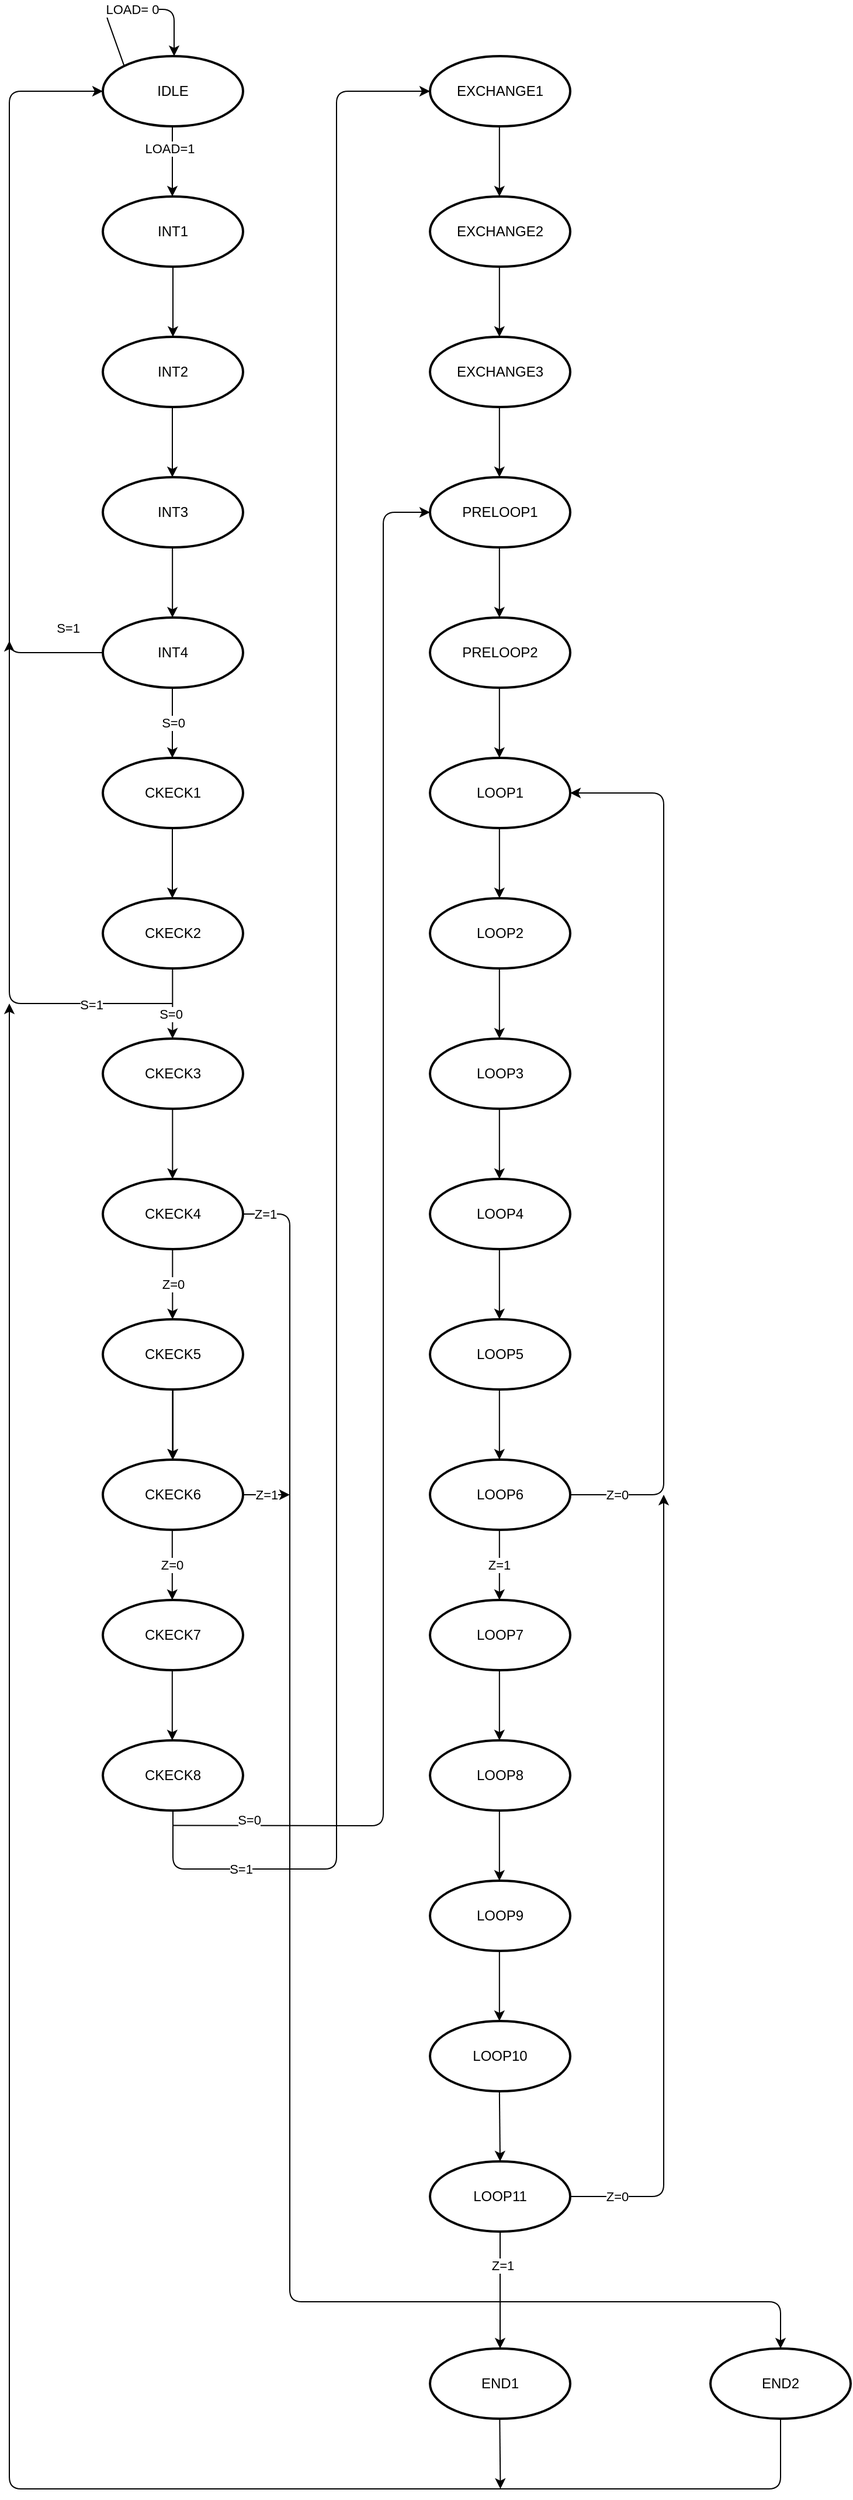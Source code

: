 <mxfile version="14.9.6" type="device"><diagram id="1QtUExvlvq4GW8hWL8Rw" name="Page-1"><mxGraphModel dx="850" dy="972" grid="1" gridSize="10" guides="1" tooltips="1" connect="1" arrows="1" fold="1" page="1" pageScale="1" pageWidth="827" pageHeight="1169" math="0" shadow="0"><root><mxCell id="0"/><mxCell id="1" parent="0"/><mxCell id="jsKsCRw3h5-NFL8UdiBv-1" value="INT2" style="strokeWidth=2;html=1;shape=mxgraph.flowchart.start_1;whiteSpace=wrap;" parent="1" vertex="1"><mxGeometry x="120" y="480" width="120" height="60" as="geometry"/></mxCell><mxCell id="jsKsCRw3h5-NFL8UdiBv-2" value="IDLE" style="strokeWidth=2;html=1;shape=mxgraph.flowchart.start_1;whiteSpace=wrap;" parent="1" vertex="1"><mxGeometry x="120" y="240" width="120" height="60" as="geometry"/></mxCell><mxCell id="jsKsCRw3h5-NFL8UdiBv-3" value="INT1" style="strokeWidth=2;html=1;shape=mxgraph.flowchart.start_1;whiteSpace=wrap;" parent="1" vertex="1"><mxGeometry x="120" y="360" width="120" height="60" as="geometry"/></mxCell><mxCell id="jsKsCRw3h5-NFL8UdiBv-4" value="INT4" style="strokeWidth=2;html=1;shape=mxgraph.flowchart.start_1;whiteSpace=wrap;" parent="1" vertex="1"><mxGeometry x="120" y="720" width="120" height="60" as="geometry"/></mxCell><mxCell id="jsKsCRw3h5-NFL8UdiBv-5" value="" style="endArrow=classic;html=1;exitX=0.5;exitY=1;exitDx=0;exitDy=0;exitPerimeter=0;entryX=0.5;entryY=0;entryDx=0;entryDy=0;entryPerimeter=0;" parent="1" source="jsKsCRw3h5-NFL8UdiBv-3" target="jsKsCRw3h5-NFL8UdiBv-1" edge="1"><mxGeometry width="50" height="50" relative="1" as="geometry"><mxPoint x="230" y="720" as="sourcePoint"/><mxPoint x="280" y="670" as="targetPoint"/></mxGeometry></mxCell><mxCell id="jsKsCRw3h5-NFL8UdiBv-7" value="" style="endArrow=classic;html=1;exitX=0.5;exitY=1;exitDx=0;exitDy=0;exitPerimeter=0;entryX=0.5;entryY=0;entryDx=0;entryDy=0;entryPerimeter=0;" parent="1" edge="1"><mxGeometry width="50" height="50" relative="1" as="geometry"><mxPoint x="179.5" y="540" as="sourcePoint"/><mxPoint x="179.5" y="600" as="targetPoint"/></mxGeometry></mxCell><mxCell id="jsKsCRw3h5-NFL8UdiBv-8" value="" style="endArrow=classic;html=1;exitX=0.5;exitY=1;exitDx=0;exitDy=0;exitPerimeter=0;entryX=0.5;entryY=0;entryDx=0;entryDy=0;entryPerimeter=0;" parent="1" edge="1"><mxGeometry width="50" height="50" relative="1" as="geometry"><mxPoint x="179.5" y="300" as="sourcePoint"/><mxPoint x="179.5" y="360" as="targetPoint"/></mxGeometry></mxCell><mxCell id="jsKsCRw3h5-NFL8UdiBv-9" value="LOAD=1" style="edgeLabel;html=1;align=center;verticalAlign=middle;resizable=0;points=[];" parent="jsKsCRw3h5-NFL8UdiBv-8" vertex="1" connectable="0"><mxGeometry x="-0.378" y="-3" relative="1" as="geometry"><mxPoint as="offset"/></mxGeometry></mxCell><mxCell id="jsKsCRw3h5-NFL8UdiBv-10" value="LOAD= 0" style="endArrow=classic;html=1;exitX=0.145;exitY=0.145;exitDx=0;exitDy=0;exitPerimeter=0;entryX=0.5;entryY=0;entryDx=0;entryDy=0;entryPerimeter=0;" parent="1" edge="1"><mxGeometry width="50" height="50" relative="1" as="geometry"><mxPoint x="138.4" y="248.7" as="sourcePoint"/><mxPoint x="181" y="240" as="targetPoint"/><Array as="points"><mxPoint x="121" y="200"/><mxPoint x="181" y="200"/></Array></mxGeometry></mxCell><mxCell id="jsKsCRw3h5-NFL8UdiBv-11" value="CKECK1" style="strokeWidth=2;html=1;shape=mxgraph.flowchart.start_1;whiteSpace=wrap;" parent="1" vertex="1"><mxGeometry x="120" y="840" width="120" height="60" as="geometry"/></mxCell><mxCell id="jsKsCRw3h5-NFL8UdiBv-12" value="CKECK2" style="strokeWidth=2;html=1;shape=mxgraph.flowchart.start_1;whiteSpace=wrap;" parent="1" vertex="1"><mxGeometry x="120" y="960" width="120" height="60" as="geometry"/></mxCell><mxCell id="jsKsCRw3h5-NFL8UdiBv-13" value="" style="endArrow=classic;html=1;exitX=0.5;exitY=1;exitDx=0;exitDy=0;exitPerimeter=0;entryX=0.5;entryY=0;entryDx=0;entryDy=0;entryPerimeter=0;" parent="1" edge="1"><mxGeometry width="50" height="50" relative="1" as="geometry"><mxPoint x="179.5" y="900" as="sourcePoint"/><mxPoint x="179.5" y="960" as="targetPoint"/></mxGeometry></mxCell><mxCell id="jsKsCRw3h5-NFL8UdiBv-16" value="S=0" style="endArrow=classic;html=1;exitX=0.5;exitY=1;exitDx=0;exitDy=0;exitPerimeter=0;entryX=0.5;entryY=0;entryDx=0;entryDy=0;entryPerimeter=0;" parent="1" edge="1"><mxGeometry width="50" height="50" relative="1" as="geometry"><mxPoint x="179.5" y="780" as="sourcePoint"/><mxPoint x="179.5" y="840" as="targetPoint"/></mxGeometry></mxCell><mxCell id="jsKsCRw3h5-NFL8UdiBv-17" value="" style="endArrow=classic;html=1;exitX=0;exitY=0.5;exitDx=0;exitDy=0;exitPerimeter=0;entryX=0;entryY=0.5;entryDx=0;entryDy=0;entryPerimeter=0;" parent="1" source="jsKsCRw3h5-NFL8UdiBv-4" target="jsKsCRw3h5-NFL8UdiBv-2" edge="1"><mxGeometry width="50" height="50" relative="1" as="geometry"><mxPoint x="230" y="720" as="sourcePoint"/><mxPoint x="280" y="670" as="targetPoint"/><Array as="points"><mxPoint x="40" y="750"/><mxPoint x="40" y="270"/></Array></mxGeometry></mxCell><mxCell id="jsKsCRw3h5-NFL8UdiBv-20" value="S=1" style="edgeLabel;html=1;align=center;verticalAlign=middle;resizable=0;points=[];" parent="jsKsCRw3h5-NFL8UdiBv-17" vertex="1" connectable="0"><mxGeometry x="-0.639" y="-1" relative="1" as="geometry"><mxPoint x="49" y="14" as="offset"/></mxGeometry></mxCell><mxCell id="jsKsCRw3h5-NFL8UdiBv-21" value="CKECK3" style="strokeWidth=2;html=1;shape=mxgraph.flowchart.start_1;whiteSpace=wrap;" parent="1" vertex="1"><mxGeometry x="120" y="1080" width="120" height="60" as="geometry"/></mxCell><mxCell id="jsKsCRw3h5-NFL8UdiBv-38" value="" style="edgeStyle=orthogonalEdgeStyle;rounded=0;orthogonalLoop=1;jettySize=auto;html=1;" parent="1" source="jsKsCRw3h5-NFL8UdiBv-22" target="jsKsCRw3h5-NFL8UdiBv-36" edge="1"><mxGeometry relative="1" as="geometry"/></mxCell><mxCell id="jsKsCRw3h5-NFL8UdiBv-22" value="CKECK5" style="strokeWidth=2;html=1;shape=mxgraph.flowchart.start_1;whiteSpace=wrap;" parent="1" vertex="1"><mxGeometry x="120" y="1320" width="120" height="60" as="geometry"/></mxCell><mxCell id="jsKsCRw3h5-NFL8UdiBv-23" value="" style="endArrow=classic;html=1;exitX=0.5;exitY=1;exitDx=0;exitDy=0;exitPerimeter=0;entryX=0.5;entryY=0;entryDx=0;entryDy=0;entryPerimeter=0;" parent="1" edge="1"><mxGeometry width="50" height="50" relative="1" as="geometry"><mxPoint x="179.66" y="1020.0" as="sourcePoint"/><mxPoint x="179.66" y="1080.0" as="targetPoint"/></mxGeometry></mxCell><mxCell id="jsKsCRw3h5-NFL8UdiBv-25" value="S=0" style="edgeLabel;html=1;align=center;verticalAlign=middle;resizable=0;points=[];" parent="jsKsCRw3h5-NFL8UdiBv-23" vertex="1" connectable="0"><mxGeometry x="0.292" y="-2" relative="1" as="geometry"><mxPoint as="offset"/></mxGeometry></mxCell><mxCell id="jsKsCRw3h5-NFL8UdiBv-24" value="" style="endArrow=classic;html=1;exitX=0.5;exitY=1;exitDx=0;exitDy=0;exitPerimeter=0;entryX=0.5;entryY=0;entryDx=0;entryDy=0;entryPerimeter=0;" parent="1" edge="1"><mxGeometry width="50" height="50" relative="1" as="geometry"><mxPoint x="179.66" y="1140.0" as="sourcePoint"/><mxPoint x="179.66" y="1200.0" as="targetPoint"/></mxGeometry></mxCell><mxCell id="jsKsCRw3h5-NFL8UdiBv-26" value="" style="endArrow=classic;html=1;" parent="1" edge="1"><mxGeometry width="50" height="50" relative="1" as="geometry"><mxPoint x="180" y="1050" as="sourcePoint"/><mxPoint x="40" y="740" as="targetPoint"/><Array as="points"><mxPoint x="40" y="1050"/></Array></mxGeometry></mxCell><mxCell id="jsKsCRw3h5-NFL8UdiBv-28" value="S=1" style="edgeLabel;html=1;align=center;verticalAlign=middle;resizable=0;points=[];" parent="jsKsCRw3h5-NFL8UdiBv-26" vertex="1" connectable="0"><mxGeometry x="-0.308" y="1" relative="1" as="geometry"><mxPoint x="71" y="16" as="offset"/></mxGeometry></mxCell><mxCell id="jsKsCRw3h5-NFL8UdiBv-29" value="CKECK4" style="strokeWidth=2;html=1;shape=mxgraph.flowchart.start_1;whiteSpace=wrap;" parent="1" vertex="1"><mxGeometry x="120" y="1200" width="120" height="60" as="geometry"/></mxCell><mxCell id="jsKsCRw3h5-NFL8UdiBv-30" value="CKECK7" style="strokeWidth=2;html=1;shape=mxgraph.flowchart.start_1;whiteSpace=wrap;" parent="1" vertex="1"><mxGeometry x="120" y="1560" width="120" height="60" as="geometry"/></mxCell><mxCell id="jsKsCRw3h5-NFL8UdiBv-31" value="Z=0" style="endArrow=classic;html=1;exitX=0.5;exitY=1;exitDx=0;exitDy=0;exitPerimeter=0;entryX=0.5;entryY=0;entryDx=0;entryDy=0;entryPerimeter=0;" parent="1" edge="1"><mxGeometry width="50" height="50" relative="1" as="geometry"><mxPoint x="179.66" y="1260.0" as="sourcePoint"/><mxPoint x="179.66" y="1320.0" as="targetPoint"/></mxGeometry></mxCell><mxCell id="jsKsCRw3h5-NFL8UdiBv-32" value="" style="endArrow=classic;html=1;exitX=0.5;exitY=1;exitDx=0;exitDy=0;exitPerimeter=0;entryX=0.5;entryY=0;entryDx=0;entryDy=0;entryPerimeter=0;" parent="1" edge="1"><mxGeometry width="50" height="50" relative="1" as="geometry"><mxPoint x="179.66" y="1380.0" as="sourcePoint"/><mxPoint x="179.66" y="1440.0" as="targetPoint"/></mxGeometry></mxCell><mxCell id="jsKsCRw3h5-NFL8UdiBv-33" value="LOOP11" style="strokeWidth=2;html=1;shape=mxgraph.flowchart.start_1;whiteSpace=wrap;" parent="1" vertex="1"><mxGeometry x="400" y="2040" width="120" height="60" as="geometry"/></mxCell><mxCell id="jsKsCRw3h5-NFL8UdiBv-34" value="END2" style="strokeWidth=2;html=1;shape=mxgraph.flowchart.start_1;whiteSpace=wrap;" parent="1" vertex="1"><mxGeometry x="640" y="2200" width="120" height="60" as="geometry"/></mxCell><mxCell id="jsKsCRw3h5-NFL8UdiBv-35" value="Z=1" style="endArrow=classic;html=1;exitX=1;exitY=0.5;exitDx=0;exitDy=0;exitPerimeter=0;entryX=0.5;entryY=0;entryDx=0;entryDy=0;entryPerimeter=0;" parent="1" source="jsKsCRw3h5-NFL8UdiBv-29" target="jsKsCRw3h5-NFL8UdiBv-34" edge="1"><mxGeometry x="-0.974" width="50" height="50" relative="1" as="geometry"><mxPoint x="480" y="980" as="sourcePoint"/><mxPoint x="530" y="930" as="targetPoint"/><Array as="points"><mxPoint x="280" y="1230"/><mxPoint x="280" y="2160"/><mxPoint x="700" y="2160"/></Array><mxPoint as="offset"/></mxGeometry></mxCell><mxCell id="jsKsCRw3h5-NFL8UdiBv-36" value="CKECK6" style="strokeWidth=2;html=1;shape=mxgraph.flowchart.start_1;whiteSpace=wrap;" parent="1" vertex="1"><mxGeometry x="120" y="1440" width="120" height="60" as="geometry"/></mxCell><mxCell id="jsKsCRw3h5-NFL8UdiBv-37" value="CKECK8" style="strokeWidth=2;html=1;shape=mxgraph.flowchart.start_1;whiteSpace=wrap;" parent="1" vertex="1"><mxGeometry x="120" y="1680" width="120" height="60" as="geometry"/></mxCell><mxCell id="jsKsCRw3h5-NFL8UdiBv-39" value="Z=0" style="endArrow=classic;html=1;exitX=0.5;exitY=1;exitDx=0;exitDy=0;exitPerimeter=0;entryX=0.5;entryY=0;entryDx=0;entryDy=0;entryPerimeter=0;" parent="1" edge="1"><mxGeometry width="50" height="50" relative="1" as="geometry"><mxPoint x="179.41" y="1500" as="sourcePoint"/><mxPoint x="179.41" y="1560" as="targetPoint"/></mxGeometry></mxCell><mxCell id="jsKsCRw3h5-NFL8UdiBv-40" value="" style="endArrow=classic;html=1;exitX=0.5;exitY=1;exitDx=0;exitDy=0;exitPerimeter=0;entryX=0.5;entryY=0;entryDx=0;entryDy=0;entryPerimeter=0;" parent="1" edge="1"><mxGeometry width="50" height="50" relative="1" as="geometry"><mxPoint x="179.41" y="1620" as="sourcePoint"/><mxPoint x="179.41" y="1680" as="targetPoint"/></mxGeometry></mxCell><mxCell id="jsKsCRw3h5-NFL8UdiBv-42" value="EXCHANGE1" style="strokeWidth=2;html=1;shape=mxgraph.flowchart.start_1;whiteSpace=wrap;" parent="1" vertex="1"><mxGeometry x="400" y="240" width="120" height="60" as="geometry"/></mxCell><mxCell id="jsKsCRw3h5-NFL8UdiBv-43" value="EXCHANGE2" style="strokeWidth=2;html=1;shape=mxgraph.flowchart.start_1;whiteSpace=wrap;" parent="1" vertex="1"><mxGeometry x="400" y="360" width="120" height="60" as="geometry"/></mxCell><mxCell id="jsKsCRw3h5-NFL8UdiBv-44" value="EXCHANGE3" style="strokeWidth=2;html=1;shape=mxgraph.flowchart.start_1;whiteSpace=wrap;" parent="1" vertex="1"><mxGeometry x="400" y="480" width="120" height="60" as="geometry"/></mxCell><mxCell id="jsKsCRw3h5-NFL8UdiBv-45" value="PRELOOP2" style="strokeWidth=2;html=1;shape=mxgraph.flowchart.start_1;whiteSpace=wrap;" parent="1" vertex="1"><mxGeometry x="400" y="720" width="120" height="60" as="geometry"/></mxCell><mxCell id="jsKsCRw3h5-NFL8UdiBv-46" value="PRELOOP1" style="strokeWidth=2;html=1;shape=mxgraph.flowchart.start_1;whiteSpace=wrap;" parent="1" vertex="1"><mxGeometry x="400" y="600" width="120" height="60" as="geometry"/></mxCell><mxCell id="jsKsCRw3h5-NFL8UdiBv-47" value="LOOP1" style="strokeWidth=2;html=1;shape=mxgraph.flowchart.start_1;whiteSpace=wrap;" parent="1" vertex="1"><mxGeometry x="400" y="840" width="120" height="60" as="geometry"/></mxCell><mxCell id="jsKsCRw3h5-NFL8UdiBv-48" value="LOOP3" style="strokeWidth=2;html=1;shape=mxgraph.flowchart.start_1;whiteSpace=wrap;" parent="1" vertex="1"><mxGeometry x="400" y="1080" width="120" height="60" as="geometry"/></mxCell><mxCell id="jsKsCRw3h5-NFL8UdiBv-49" value="LOOP2" style="strokeWidth=2;html=1;shape=mxgraph.flowchart.start_1;whiteSpace=wrap;" parent="1" vertex="1"><mxGeometry x="400" y="960" width="120" height="60" as="geometry"/></mxCell><mxCell id="jsKsCRw3h5-NFL8UdiBv-50" value="LOOP4" style="strokeWidth=2;html=1;shape=mxgraph.flowchart.start_1;whiteSpace=wrap;" parent="1" vertex="1"><mxGeometry x="400" y="1200" width="120" height="60" as="geometry"/></mxCell><mxCell id="jsKsCRw3h5-NFL8UdiBv-51" value="LOOP5" style="strokeWidth=2;html=1;shape=mxgraph.flowchart.start_1;whiteSpace=wrap;" parent="1" vertex="1"><mxGeometry x="400" y="1320" width="120" height="60" as="geometry"/></mxCell><mxCell id="jsKsCRw3h5-NFL8UdiBv-52" value="LOOP6" style="strokeWidth=2;html=1;shape=mxgraph.flowchart.start_1;whiteSpace=wrap;" parent="1" vertex="1"><mxGeometry x="400" y="1440" width="120" height="60" as="geometry"/></mxCell><mxCell id="jsKsCRw3h5-NFL8UdiBv-53" value="LOOP7" style="strokeWidth=2;html=1;shape=mxgraph.flowchart.start_1;whiteSpace=wrap;" parent="1" vertex="1"><mxGeometry x="400" y="1560" width="120" height="60" as="geometry"/></mxCell><mxCell id="jsKsCRw3h5-NFL8UdiBv-54" value="LOOP8" style="strokeWidth=2;html=1;shape=mxgraph.flowchart.start_1;whiteSpace=wrap;" parent="1" vertex="1"><mxGeometry x="400" y="1680" width="120" height="60" as="geometry"/></mxCell><mxCell id="jsKsCRw3h5-NFL8UdiBv-55" value="LOOP9" style="strokeWidth=2;html=1;shape=mxgraph.flowchart.start_1;whiteSpace=wrap;" parent="1" vertex="1"><mxGeometry x="400" y="1800" width="120" height="60" as="geometry"/></mxCell><mxCell id="jsKsCRw3h5-NFL8UdiBv-56" value="LOOP10" style="strokeWidth=2;html=1;shape=mxgraph.flowchart.start_1;whiteSpace=wrap;" parent="1" vertex="1"><mxGeometry x="400" y="1920" width="120" height="60" as="geometry"/></mxCell><mxCell id="jsKsCRw3h5-NFL8UdiBv-57" value="" style="endArrow=classic;html=1;exitX=0.5;exitY=1;exitDx=0;exitDy=0;exitPerimeter=0;entryX=0.5;entryY=0;entryDx=0;entryDy=0;entryPerimeter=0;" parent="1" edge="1"><mxGeometry width="50" height="50" relative="1" as="geometry"><mxPoint x="459.41" y="300" as="sourcePoint"/><mxPoint x="459.41" y="360" as="targetPoint"/></mxGeometry></mxCell><mxCell id="jsKsCRw3h5-NFL8UdiBv-58" value="" style="endArrow=classic;html=1;exitX=0.5;exitY=1;exitDx=0;exitDy=0;exitPerimeter=0;entryX=0.5;entryY=0;entryDx=0;entryDy=0;entryPerimeter=0;" parent="1" edge="1"><mxGeometry width="50" height="50" relative="1" as="geometry"><mxPoint x="459.41" y="420" as="sourcePoint"/><mxPoint x="459.41" y="480" as="targetPoint"/></mxGeometry></mxCell><mxCell id="jsKsCRw3h5-NFL8UdiBv-59" value="" style="endArrow=classic;html=1;exitX=0.5;exitY=1;exitDx=0;exitDy=0;exitPerimeter=0;entryX=0.5;entryY=0;entryDx=0;entryDy=0;entryPerimeter=0;" parent="1" edge="1"><mxGeometry width="50" height="50" relative="1" as="geometry"><mxPoint x="459.41" y="540" as="sourcePoint"/><mxPoint x="459.41" y="600" as="targetPoint"/></mxGeometry></mxCell><mxCell id="jsKsCRw3h5-NFL8UdiBv-60" value="" style="endArrow=classic;html=1;exitX=0.5;exitY=1;exitDx=0;exitDy=0;exitPerimeter=0;entryX=0.5;entryY=0;entryDx=0;entryDy=0;entryPerimeter=0;" parent="1" edge="1"><mxGeometry width="50" height="50" relative="1" as="geometry"><mxPoint x="459.41" y="660" as="sourcePoint"/><mxPoint x="459.41" y="720" as="targetPoint"/></mxGeometry></mxCell><mxCell id="jsKsCRw3h5-NFL8UdiBv-63" value="" style="endArrow=classic;html=1;exitX=0.5;exitY=1;exitDx=0;exitDy=0;exitPerimeter=0;entryX=0.5;entryY=0;entryDx=0;entryDy=0;entryPerimeter=0;" parent="1" edge="1"><mxGeometry width="50" height="50" relative="1" as="geometry"><mxPoint x="459.41" y="780" as="sourcePoint"/><mxPoint x="459.41" y="840" as="targetPoint"/></mxGeometry></mxCell><mxCell id="jsKsCRw3h5-NFL8UdiBv-64" value="" style="endArrow=classic;html=1;exitX=0.5;exitY=1;exitDx=0;exitDy=0;exitPerimeter=0;entryX=0.5;entryY=0;entryDx=0;entryDy=0;entryPerimeter=0;" parent="1" edge="1"><mxGeometry width="50" height="50" relative="1" as="geometry"><mxPoint x="459.41" y="900" as="sourcePoint"/><mxPoint x="459.41" y="960" as="targetPoint"/></mxGeometry></mxCell><mxCell id="jsKsCRw3h5-NFL8UdiBv-65" value="" style="endArrow=classic;html=1;exitX=0.5;exitY=1;exitDx=0;exitDy=0;exitPerimeter=0;entryX=0.5;entryY=0;entryDx=0;entryDy=0;entryPerimeter=0;" parent="1" edge="1"><mxGeometry width="50" height="50" relative="1" as="geometry"><mxPoint x="459.41" y="1020" as="sourcePoint"/><mxPoint x="459.41" y="1080" as="targetPoint"/></mxGeometry></mxCell><mxCell id="jsKsCRw3h5-NFL8UdiBv-66" value="" style="endArrow=classic;html=1;exitX=0.5;exitY=1;exitDx=0;exitDy=0;exitPerimeter=0;entryX=0.5;entryY=0;entryDx=0;entryDy=0;entryPerimeter=0;" parent="1" edge="1"><mxGeometry width="50" height="50" relative="1" as="geometry"><mxPoint x="459.41" y="1140" as="sourcePoint"/><mxPoint x="459.41" y="1200" as="targetPoint"/></mxGeometry></mxCell><mxCell id="jsKsCRw3h5-NFL8UdiBv-67" value="" style="endArrow=classic;html=1;exitX=0.5;exitY=1;exitDx=0;exitDy=0;exitPerimeter=0;entryX=0.5;entryY=0;entryDx=0;entryDy=0;entryPerimeter=0;" parent="1" edge="1"><mxGeometry width="50" height="50" relative="1" as="geometry"><mxPoint x="459.41" y="1260" as="sourcePoint"/><mxPoint x="459.41" y="1320" as="targetPoint"/></mxGeometry></mxCell><mxCell id="jsKsCRw3h5-NFL8UdiBv-68" value="" style="endArrow=classic;html=1;exitX=0.5;exitY=1;exitDx=0;exitDy=0;exitPerimeter=0;entryX=0.5;entryY=0;entryDx=0;entryDy=0;entryPerimeter=0;" parent="1" edge="1"><mxGeometry width="50" height="50" relative="1" as="geometry"><mxPoint x="459.41" y="1380" as="sourcePoint"/><mxPoint x="459.41" y="1440" as="targetPoint"/></mxGeometry></mxCell><mxCell id="jsKsCRw3h5-NFL8UdiBv-69" value="Z=1" style="endArrow=classic;html=1;exitX=0.5;exitY=1;exitDx=0;exitDy=0;exitPerimeter=0;entryX=0.5;entryY=0;entryDx=0;entryDy=0;entryPerimeter=0;" parent="1" edge="1"><mxGeometry width="50" height="50" relative="1" as="geometry"><mxPoint x="459.41" y="1500" as="sourcePoint"/><mxPoint x="459.41" y="1560" as="targetPoint"/></mxGeometry></mxCell><mxCell id="jsKsCRw3h5-NFL8UdiBv-70" value="" style="endArrow=classic;html=1;exitX=0.5;exitY=1;exitDx=0;exitDy=0;exitPerimeter=0;entryX=0.5;entryY=0;entryDx=0;entryDy=0;entryPerimeter=0;" parent="1" edge="1"><mxGeometry width="50" height="50" relative="1" as="geometry"><mxPoint x="459.41" y="1620" as="sourcePoint"/><mxPoint x="459.41" y="1680" as="targetPoint"/></mxGeometry></mxCell><mxCell id="jsKsCRw3h5-NFL8UdiBv-71" value="" style="endArrow=classic;html=1;exitX=0.5;exitY=1;exitDx=0;exitDy=0;exitPerimeter=0;entryX=0.5;entryY=0;entryDx=0;entryDy=0;entryPerimeter=0;" parent="1" edge="1"><mxGeometry width="50" height="50" relative="1" as="geometry"><mxPoint x="459.41" y="1740" as="sourcePoint"/><mxPoint x="459.41" y="1800" as="targetPoint"/></mxGeometry></mxCell><mxCell id="jsKsCRw3h5-NFL8UdiBv-72" value="" style="endArrow=classic;html=1;exitX=0.5;exitY=1;exitDx=0;exitDy=0;exitPerimeter=0;entryX=0.5;entryY=0;entryDx=0;entryDy=0;entryPerimeter=0;" parent="1" edge="1"><mxGeometry width="50" height="50" relative="1" as="geometry"><mxPoint x="459.41" y="1860" as="sourcePoint"/><mxPoint x="459.41" y="1920" as="targetPoint"/></mxGeometry></mxCell><mxCell id="jsKsCRw3h5-NFL8UdiBv-73" value="" style="endArrow=classic;html=1;exitX=0.5;exitY=1;exitDx=0;exitDy=0;exitPerimeter=0;entryX=0.5;entryY=0;entryDx=0;entryDy=0;entryPerimeter=0;" parent="1" target="jsKsCRw3h5-NFL8UdiBv-33" edge="1"><mxGeometry width="50" height="50" relative="1" as="geometry"><mxPoint x="459.41" y="1980" as="sourcePoint"/><mxPoint x="459.41" y="2040" as="targetPoint"/></mxGeometry></mxCell><mxCell id="jsKsCRw3h5-NFL8UdiBv-74" value="" style="endArrow=classic;html=1;exitX=0.5;exitY=1;exitDx=0;exitDy=0;exitPerimeter=0;entryX=0;entryY=0.5;entryDx=0;entryDy=0;entryPerimeter=0;" parent="1" source="jsKsCRw3h5-NFL8UdiBv-37" target="jsKsCRw3h5-NFL8UdiBv-42" edge="1"><mxGeometry width="50" height="50" relative="1" as="geometry"><mxPoint x="350" y="1470" as="sourcePoint"/><mxPoint x="400" y="1420" as="targetPoint"/><Array as="points"><mxPoint x="180" y="1790"/><mxPoint x="320" y="1790"/><mxPoint x="320" y="270"/></Array></mxGeometry></mxCell><mxCell id="jsKsCRw3h5-NFL8UdiBv-77" value="S=1" style="edgeLabel;html=1;align=center;verticalAlign=middle;resizable=0;points=[];" parent="jsKsCRw3h5-NFL8UdiBv-74" vertex="1" connectable="0"><mxGeometry x="-0.88" relative="1" as="geometry"><mxPoint as="offset"/></mxGeometry></mxCell><mxCell id="jsKsCRw3h5-NFL8UdiBv-75" value="" style="endArrow=classic;html=1;entryX=0;entryY=0.5;entryDx=0;entryDy=0;entryPerimeter=0;" parent="1" edge="1" target="jsKsCRw3h5-NFL8UdiBv-46"><mxGeometry width="50" height="50" relative="1" as="geometry"><mxPoint x="180" y="1752.706" as="sourcePoint"/><mxPoint x="400" y="738" as="targetPoint"/><Array as="points"><mxPoint x="360" y="1753"/><mxPoint x="360" y="630"/></Array></mxGeometry></mxCell><mxCell id="jsKsCRw3h5-NFL8UdiBv-76" value="S=0" style="edgeLabel;html=1;align=center;verticalAlign=middle;resizable=0;points=[];" parent="jsKsCRw3h5-NFL8UdiBv-75" vertex="1" connectable="0"><mxGeometry x="-0.909" y="-4" relative="1" as="geometry"><mxPoint x="4" y="-9" as="offset"/></mxGeometry></mxCell><mxCell id="jsKsCRw3h5-NFL8UdiBv-78" value="Z=0" style="endArrow=classic;html=1;exitX=1;exitY=0.5;exitDx=0;exitDy=0;exitPerimeter=0;entryX=1;entryY=0.5;entryDx=0;entryDy=0;entryPerimeter=0;" parent="1" source="jsKsCRw3h5-NFL8UdiBv-52" target="jsKsCRw3h5-NFL8UdiBv-47" edge="1"><mxGeometry x="-0.895" width="50" height="50" relative="1" as="geometry"><mxPoint x="310" y="1240" as="sourcePoint"/><mxPoint x="360" y="1190" as="targetPoint"/><Array as="points"><mxPoint x="600" y="1470"/><mxPoint x="600" y="870"/></Array><mxPoint as="offset"/></mxGeometry></mxCell><mxCell id="jsKsCRw3h5-NFL8UdiBv-79" value="END1" style="strokeWidth=2;html=1;shape=mxgraph.flowchart.start_1;whiteSpace=wrap;" parent="1" vertex="1"><mxGeometry x="400" y="2200" width="120" height="60" as="geometry"/></mxCell><mxCell id="jsKsCRw3h5-NFL8UdiBv-80" value="" style="endArrow=classic;html=1;exitX=0.5;exitY=1;exitDx=0;exitDy=0;exitPerimeter=0;entryX=0.5;entryY=0;entryDx=0;entryDy=0;entryPerimeter=0;" parent="1" source="jsKsCRw3h5-NFL8UdiBv-33" target="jsKsCRw3h5-NFL8UdiBv-79" edge="1"><mxGeometry width="50" height="50" relative="1" as="geometry"><mxPoint x="550" y="1970" as="sourcePoint"/><mxPoint x="600" y="1920" as="targetPoint"/></mxGeometry></mxCell><mxCell id="jsKsCRw3h5-NFL8UdiBv-82" value="Z=1" style="edgeLabel;html=1;align=center;verticalAlign=middle;resizable=0;points=[];" parent="jsKsCRw3h5-NFL8UdiBv-80" vertex="1" connectable="0"><mxGeometry x="-0.423" y="2" relative="1" as="geometry"><mxPoint as="offset"/></mxGeometry></mxCell><mxCell id="jsKsCRw3h5-NFL8UdiBv-81" value="Z=0" style="endArrow=classic;html=1;exitX=1;exitY=0.5;exitDx=0;exitDy=0;exitPerimeter=0;" parent="1" source="jsKsCRw3h5-NFL8UdiBv-33" edge="1"><mxGeometry x="-0.882" width="50" height="50" relative="1" as="geometry"><mxPoint x="550" y="1890" as="sourcePoint"/><mxPoint x="600" y="1470" as="targetPoint"/><Array as="points"><mxPoint x="600" y="2070"/></Array><mxPoint as="offset"/></mxGeometry></mxCell><mxCell id="jsKsCRw3h5-NFL8UdiBv-83" value="" style="endArrow=classic;html=1;exitX=0.5;exitY=1;exitDx=0;exitDy=0;exitPerimeter=0;" parent="1" source="jsKsCRw3h5-NFL8UdiBv-34" edge="1"><mxGeometry width="50" height="50" relative="1" as="geometry"><mxPoint x="590" y="2410" as="sourcePoint"/><mxPoint x="40" y="1050" as="targetPoint"/><Array as="points"><mxPoint x="700" y="2320"/><mxPoint x="40" y="2320"/></Array></mxGeometry></mxCell><mxCell id="jsKsCRw3h5-NFL8UdiBv-84" value="" style="endArrow=classic;html=1;exitX=0.5;exitY=1;exitDx=0;exitDy=0;exitPerimeter=0;entryX=0.5;entryY=0;entryDx=0;entryDy=0;entryPerimeter=0;" parent="1" edge="1"><mxGeometry width="50" height="50" relative="1" as="geometry"><mxPoint x="459.66" y="2260" as="sourcePoint"/><mxPoint x="460.25" y="2320" as="targetPoint"/></mxGeometry></mxCell><mxCell id="qy7wEL1dVC1_pCmcrTUd-1" value="Z=1" style="endArrow=classic;html=1;" parent="1" edge="1"><mxGeometry width="50" height="50" relative="1" as="geometry"><mxPoint x="240" y="1470" as="sourcePoint"/><mxPoint x="280" y="1470" as="targetPoint"/><Array as="points"><mxPoint x="280" y="1470"/></Array></mxGeometry></mxCell><mxCell id="qy7wEL1dVC1_pCmcrTUd-2" value="INT3" style="strokeWidth=2;html=1;shape=mxgraph.flowchart.start_1;whiteSpace=wrap;" parent="1" vertex="1"><mxGeometry x="120" y="600" width="120" height="60" as="geometry"/></mxCell><mxCell id="qy7wEL1dVC1_pCmcrTUd-3" value="" style="endArrow=classic;html=1;exitX=0.5;exitY=1;exitDx=0;exitDy=0;exitPerimeter=0;entryX=0.5;entryY=0;entryDx=0;entryDy=0;entryPerimeter=0;" parent="1" edge="1"><mxGeometry width="50" height="50" relative="1" as="geometry"><mxPoint x="179.58" y="660" as="sourcePoint"/><mxPoint x="179.58" y="720" as="targetPoint"/></mxGeometry></mxCell></root></mxGraphModel></diagram></mxfile>